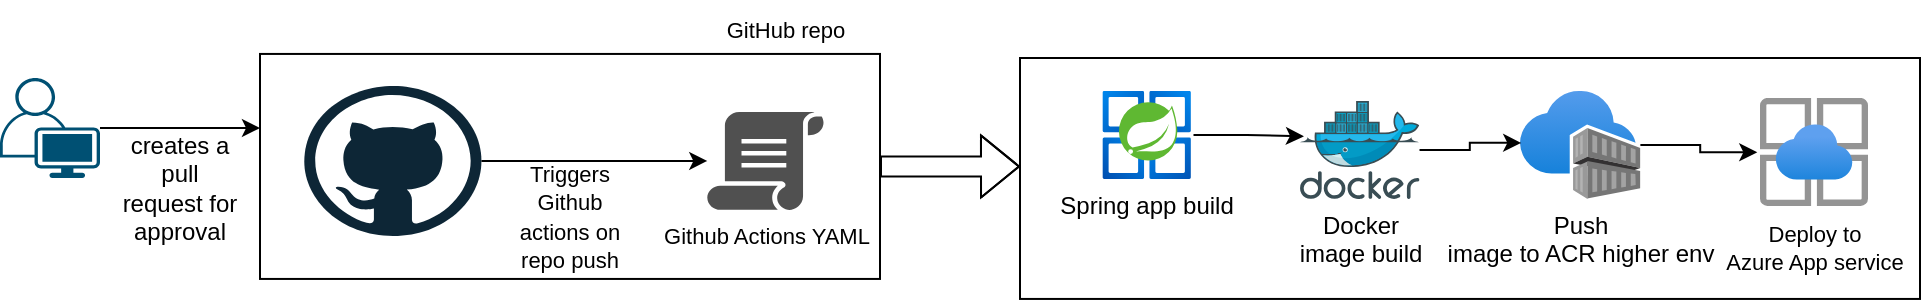 <mxfile version="16.6.0" type="github" pages="3">
  <diagram id="XvpTUE_IpspgRZA0ONza" name="pep github">
    <mxGraphModel dx="782" dy="436" grid="1" gridSize="10" guides="1" tooltips="1" connect="1" arrows="1" fold="1" page="1" pageScale="1" pageWidth="850" pageHeight="1100" math="0" shadow="0">
      <root>
        <mxCell id="0" />
        <mxCell id="1" parent="0" />
        <mxCell id="nqb2GobOk6vmv81c-OQU-1" style="edgeStyle=orthogonalEdgeStyle;rounded=0;orthogonalLoop=1;jettySize=auto;html=1;fontSize=11;" parent="1" source="nqb2GobOk6vmv81c-OQU-2" edge="1">
          <mxGeometry relative="1" as="geometry">
            <mxPoint x="150" y="105" as="targetPoint" />
          </mxGeometry>
        </mxCell>
        <mxCell id="nqb2GobOk6vmv81c-OQU-2" value="" style="points=[[0.35,0,0],[0.98,0.51,0],[1,0.71,0],[0.67,1,0],[0,0.795,0],[0,0.65,0]];verticalLabelPosition=bottom;sketch=0;html=1;verticalAlign=top;aspect=fixed;align=center;pointerEvents=1;shape=mxgraph.cisco19.user;fillColor=#005073;strokeColor=none;" parent="1" vertex="1">
          <mxGeometry x="20" y="80" width="50" height="50" as="geometry" />
        </mxCell>
        <mxCell id="nqb2GobOk6vmv81c-OQU-3" value="creates a pull request for approval" style="text;html=1;strokeColor=none;fillColor=none;align=center;verticalAlign=middle;whiteSpace=wrap;rounded=0;" parent="1" vertex="1">
          <mxGeometry x="80" y="120" width="60" height="30" as="geometry" />
        </mxCell>
        <mxCell id="nqb2GobOk6vmv81c-OQU-13" value="" style="group" parent="1" vertex="1" connectable="0">
          <mxGeometry x="150" y="41.48" width="310" height="138.99" as="geometry" />
        </mxCell>
        <mxCell id="nqb2GobOk6vmv81c-OQU-14" value="" style="rounded=0;whiteSpace=wrap;html=1;fontSize=11;" parent="nqb2GobOk6vmv81c-OQU-13" vertex="1">
          <mxGeometry y="26.49" width="310" height="112.5" as="geometry" />
        </mxCell>
        <mxCell id="nqb2GobOk6vmv81c-OQU-15" value="&lt;font style=&quot;font-size: 11px&quot;&gt;Triggers Github actions on repo push&lt;/font&gt;" style="text;html=1;strokeColor=none;fillColor=none;align=center;verticalAlign=middle;whiteSpace=wrap;rounded=0;" parent="nqb2GobOk6vmv81c-OQU-13" vertex="1">
          <mxGeometry x="121.786" y="92.5" width="66.429" height="30" as="geometry" />
        </mxCell>
        <mxCell id="nqb2GobOk6vmv81c-OQU-16" value="" style="dashed=0;outlineConnect=0;html=1;align=center;labelPosition=center;verticalLabelPosition=bottom;verticalAlign=top;shape=mxgraph.weblogos.github;fontSize=11;" parent="nqb2GobOk6vmv81c-OQU-13" vertex="1">
          <mxGeometry x="22.143" y="42.5" width="88.571" height="75" as="geometry" />
        </mxCell>
        <mxCell id="nqb2GobOk6vmv81c-OQU-17" value="Github Actions YAML" style="sketch=0;pointerEvents=1;shadow=0;dashed=0;html=1;strokeColor=none;fillColor=#505050;labelPosition=center;verticalLabelPosition=bottom;verticalAlign=top;outlineConnect=0;align=center;shape=mxgraph.office.concepts.script;fontSize=11;" parent="nqb2GobOk6vmv81c-OQU-13" vertex="1">
          <mxGeometry x="223.643" y="55.5" width="58.679" height="49" as="geometry" />
        </mxCell>
        <mxCell id="nqb2GobOk6vmv81c-OQU-18" style="edgeStyle=orthogonalEdgeStyle;rounded=0;orthogonalLoop=1;jettySize=auto;html=1;fontSize=11;" parent="nqb2GobOk6vmv81c-OQU-13" source="nqb2GobOk6vmv81c-OQU-16" target="nqb2GobOk6vmv81c-OQU-17" edge="1">
          <mxGeometry relative="1" as="geometry" />
        </mxCell>
        <mxCell id="nqb2GobOk6vmv81c-OQU-19" value="GitHub repo" style="text;html=1;strokeColor=none;fillColor=none;align=center;verticalAlign=middle;whiteSpace=wrap;rounded=0;fontSize=11;" parent="nqb2GobOk6vmv81c-OQU-13" vertex="1">
          <mxGeometry x="223.643" width="77.5" height="30" as="geometry" />
        </mxCell>
        <mxCell id="nqb2GobOk6vmv81c-OQU-20" style="edgeStyle=orthogonalEdgeStyle;shape=flexArrow;rounded=0;orthogonalLoop=1;jettySize=auto;html=1;fontSize=11;" parent="1" source="nqb2GobOk6vmv81c-OQU-14" edge="1">
          <mxGeometry relative="1" as="geometry">
            <mxPoint x="530" y="124.22" as="targetPoint" />
          </mxGeometry>
        </mxCell>
        <mxCell id="nqb2GobOk6vmv81c-OQU-5" value="" style="rounded=0;whiteSpace=wrap;html=1;" parent="1" vertex="1">
          <mxGeometry x="530" y="70" width="450" height="120.47" as="geometry" />
        </mxCell>
        <mxCell id="nqb2GobOk6vmv81c-OQU-6" value="Spring app build" style="aspect=fixed;html=1;points=[];align=center;image;fontSize=12;image=img/lib/azure2/compute/Azure_Spring_Cloud.svg;" parent="1" vertex="1">
          <mxGeometry x="570" y="86.47" width="46.75" height="44" as="geometry" />
        </mxCell>
        <mxCell id="nqb2GobOk6vmv81c-OQU-7" value="Docker &lt;br&gt;image build" style="sketch=0;aspect=fixed;html=1;points=[];align=center;image;fontSize=12;image=img/lib/mscae/Docker.svg;" parent="1" vertex="1">
          <mxGeometry x="670" y="91.47" width="59.76" height="49" as="geometry" />
        </mxCell>
        <mxCell id="nqb2GobOk6vmv81c-OQU-8" value="Push &lt;br&gt;image to ACR higher env" style="aspect=fixed;html=1;points=[];align=center;image;fontSize=12;image=img/lib/azure2/containers/Container_Registries.svg;" parent="1" vertex="1">
          <mxGeometry x="780" y="86.47" width="60.19" height="54" as="geometry" />
        </mxCell>
        <mxCell id="nqb2GobOk6vmv81c-OQU-9" value="&lt;font style=&quot;font-size: 11px&quot;&gt;Deploy to&lt;br&gt;Azure App service&lt;/font&gt;" style="aspect=fixed;html=1;points=[];align=center;image;fontSize=12;image=img/lib/azure2/app_services/App_Service_Environments.svg;" parent="1" vertex="1">
          <mxGeometry x="900" y="89.97" width="54" height="54" as="geometry" />
        </mxCell>
        <mxCell id="nqb2GobOk6vmv81c-OQU-10" style="edgeStyle=orthogonalEdgeStyle;rounded=0;orthogonalLoop=1;jettySize=auto;html=1;entryX=0.033;entryY=0.361;entryDx=0;entryDy=0;entryPerimeter=0;" parent="1" source="nqb2GobOk6vmv81c-OQU-6" target="nqb2GobOk6vmv81c-OQU-7" edge="1">
          <mxGeometry relative="1" as="geometry" />
        </mxCell>
        <mxCell id="nqb2GobOk6vmv81c-OQU-11" style="edgeStyle=orthogonalEdgeStyle;rounded=0;orthogonalLoop=1;jettySize=auto;html=1;entryX=0.01;entryY=0.481;entryDx=0;entryDy=0;entryPerimeter=0;" parent="1" source="nqb2GobOk6vmv81c-OQU-7" target="nqb2GobOk6vmv81c-OQU-8" edge="1">
          <mxGeometry relative="1" as="geometry" />
        </mxCell>
        <mxCell id="nqb2GobOk6vmv81c-OQU-12" style="edgeStyle=orthogonalEdgeStyle;rounded=0;orthogonalLoop=1;jettySize=auto;html=1;entryX=-0.025;entryY=0.503;entryDx=0;entryDy=0;entryPerimeter=0;" parent="1" source="nqb2GobOk6vmv81c-OQU-8" target="nqb2GobOk6vmv81c-OQU-9" edge="1">
          <mxGeometry relative="1" as="geometry" />
        </mxCell>
      </root>
    </mxGraphModel>
  </diagram>
  <diagram id="kQvE9VlaSaK0vqSwJ8Q1" name="peps jenkins">
    <mxGraphModel dx="782" dy="436" grid="1" gridSize="10" guides="1" tooltips="1" connect="1" arrows="1" fold="1" page="1" pageScale="1" pageWidth="850" pageHeight="1100" math="0" shadow="0">
      <root>
        <mxCell id="guVoOfKpQ_q3lsuQCdFz-0" />
        <mxCell id="guVoOfKpQ_q3lsuQCdFz-1" parent="guVoOfKpQ_q3lsuQCdFz-0" />
        <mxCell id="guVoOfKpQ_q3lsuQCdFz-2" style="edgeStyle=orthogonalEdgeStyle;rounded=0;orthogonalLoop=1;jettySize=auto;html=1;exitX=0.98;exitY=0.51;exitDx=0;exitDy=0;exitPerimeter=0;" edge="1" parent="guVoOfKpQ_q3lsuQCdFz-1" source="guVoOfKpQ_q3lsuQCdFz-3" target="guVoOfKpQ_q3lsuQCdFz-6">
          <mxGeometry relative="1" as="geometry" />
        </mxCell>
        <mxCell id="guVoOfKpQ_q3lsuQCdFz-3" value="" style="points=[[0.35,0,0],[0.98,0.51,0],[1,0.71,0],[0.67,1,0],[0,0.795,0],[0,0.65,0]];verticalLabelPosition=bottom;sketch=0;html=1;verticalAlign=top;aspect=fixed;align=center;pointerEvents=1;shape=mxgraph.cisco19.user;fillColor=#005073;strokeColor=none;" vertex="1" parent="guVoOfKpQ_q3lsuQCdFz-1">
          <mxGeometry x="70" y="80" width="50" height="50" as="geometry" />
        </mxCell>
        <mxCell id="guVoOfKpQ_q3lsuQCdFz-4" value="" style="rounded=0;whiteSpace=wrap;html=1;" vertex="1" parent="guVoOfKpQ_q3lsuQCdFz-1">
          <mxGeometry x="340" y="69.53" width="450" height="120.47" as="geometry" />
        </mxCell>
        <mxCell id="guVoOfKpQ_q3lsuQCdFz-5" style="edgeStyle=orthogonalEdgeStyle;rounded=0;orthogonalLoop=1;jettySize=auto;html=1;exitX=1;exitY=0.5;exitDx=0;exitDy=0;entryX=0;entryY=0.5;entryDx=0;entryDy=0;" edge="1" parent="guVoOfKpQ_q3lsuQCdFz-1" source="guVoOfKpQ_q3lsuQCdFz-6" target="guVoOfKpQ_q3lsuQCdFz-4">
          <mxGeometry relative="1" as="geometry" />
        </mxCell>
        <mxCell id="guVoOfKpQ_q3lsuQCdFz-6" value="Bitbucket" style="image;image=img/lib/atlassian/Bitbucket_Logo.svg;" vertex="1" parent="guVoOfKpQ_q3lsuQCdFz-1">
          <mxGeometry x="200" y="80" width="57" height="50" as="geometry" />
        </mxCell>
        <mxCell id="guVoOfKpQ_q3lsuQCdFz-7" value="" style="aspect=fixed;perimeter=ellipsePerimeter;html=1;align=center;shadow=0;dashed=0;fontColor=#4277BB;labelBackgroundColor=#ffffff;fontSize=12;spacingTop=3;image;image=img/lib/ibm/devops/devops.svg;" vertex="1" parent="guVoOfKpQ_q3lsuQCdFz-1">
          <mxGeometry x="730" y="19.53" width="50" height="50" as="geometry" />
        </mxCell>
        <mxCell id="guVoOfKpQ_q3lsuQCdFz-8" style="edgeStyle=orthogonalEdgeStyle;rounded=0;orthogonalLoop=1;jettySize=auto;html=1;entryX=0.033;entryY=0.361;entryDx=0;entryDy=0;entryPerimeter=0;" edge="1" parent="guVoOfKpQ_q3lsuQCdFz-1" source="guVoOfKpQ_q3lsuQCdFz-9" target="guVoOfKpQ_q3lsuQCdFz-11">
          <mxGeometry relative="1" as="geometry" />
        </mxCell>
        <mxCell id="guVoOfKpQ_q3lsuQCdFz-9" value="Spring app build" style="aspect=fixed;html=1;points=[];align=center;image;fontSize=12;image=img/lib/azure2/compute/Azure_Spring_Cloud.svg;" vertex="1" parent="guVoOfKpQ_q3lsuQCdFz-1">
          <mxGeometry x="380" y="86" width="46.75" height="44" as="geometry" />
        </mxCell>
        <mxCell id="guVoOfKpQ_q3lsuQCdFz-10" style="edgeStyle=orthogonalEdgeStyle;rounded=0;orthogonalLoop=1;jettySize=auto;html=1;entryX=0.01;entryY=0.481;entryDx=0;entryDy=0;entryPerimeter=0;" edge="1" parent="guVoOfKpQ_q3lsuQCdFz-1" source="guVoOfKpQ_q3lsuQCdFz-11" target="guVoOfKpQ_q3lsuQCdFz-13">
          <mxGeometry relative="1" as="geometry" />
        </mxCell>
        <mxCell id="guVoOfKpQ_q3lsuQCdFz-11" value="Docker &lt;br&gt;image build" style="sketch=0;aspect=fixed;html=1;points=[];align=center;image;fontSize=12;image=img/lib/mscae/Docker.svg;" vertex="1" parent="guVoOfKpQ_q3lsuQCdFz-1">
          <mxGeometry x="480" y="91" width="59.76" height="49" as="geometry" />
        </mxCell>
        <mxCell id="guVoOfKpQ_q3lsuQCdFz-12" style="edgeStyle=orthogonalEdgeStyle;rounded=0;orthogonalLoop=1;jettySize=auto;html=1;entryX=-0.025;entryY=0.503;entryDx=0;entryDy=0;entryPerimeter=0;" edge="1" parent="guVoOfKpQ_q3lsuQCdFz-1" source="guVoOfKpQ_q3lsuQCdFz-13" target="guVoOfKpQ_q3lsuQCdFz-14">
          <mxGeometry relative="1" as="geometry" />
        </mxCell>
        <mxCell id="guVoOfKpQ_q3lsuQCdFz-13" value="Push &lt;br&gt;image to ACR" style="aspect=fixed;html=1;points=[];align=center;image;fontSize=12;image=img/lib/azure2/containers/Container_Registries.svg;" vertex="1" parent="guVoOfKpQ_q3lsuQCdFz-1">
          <mxGeometry x="590" y="86" width="60.19" height="54" as="geometry" />
        </mxCell>
        <mxCell id="guVoOfKpQ_q3lsuQCdFz-14" value="&lt;font style=&quot;font-size: 11px&quot;&gt;Deploy to&lt;br&gt;Azure App service&lt;/font&gt;" style="aspect=fixed;html=1;points=[];align=center;image;fontSize=12;image=img/lib/azure2/app_services/App_Service_Environments.svg;" vertex="1" parent="guVoOfKpQ_q3lsuQCdFz-1">
          <mxGeometry x="710" y="89.5" width="54" height="54" as="geometry" />
        </mxCell>
        <mxCell id="guVoOfKpQ_q3lsuQCdFz-15" value="creates a pull request for approval" style="text;html=1;strokeColor=none;fillColor=none;align=center;verticalAlign=middle;whiteSpace=wrap;rounded=0;" vertex="1" parent="guVoOfKpQ_q3lsuQCdFz-1">
          <mxGeometry x="120" y="120" width="60" height="30" as="geometry" />
        </mxCell>
        <mxCell id="guVoOfKpQ_q3lsuQCdFz-16" value="Triggers jenkins job on repo push&lt;br&gt;" style="text;html=1;strokeColor=none;fillColor=none;align=center;verticalAlign=middle;whiteSpace=wrap;rounded=0;" vertex="1" parent="guVoOfKpQ_q3lsuQCdFz-1">
          <mxGeometry x="260" y="143.5" width="60" height="30" as="geometry" />
        </mxCell>
        <mxCell id="guVoOfKpQ_q3lsuQCdFz-17" value="Jenkins node on&amp;nbsp;usazrklxn11083" style="text;html=1;strokeColor=none;fillColor=none;align=center;verticalAlign=middle;whiteSpace=wrap;rounded=0;fontSize=11;" vertex="1" parent="guVoOfKpQ_q3lsuQCdFz-1">
          <mxGeometry x="620" y="40" width="110" height="30" as="geometry" />
        </mxCell>
      </root>
    </mxGraphModel>
  </diagram>
  <diagram id="c0zXQBnB2mM_Hc8hhb6V" name="peps vm">
    <mxGraphModel dx="782" dy="436" grid="1" gridSize="10" guides="1" tooltips="1" connect="1" arrows="1" fold="1" page="1" pageScale="1" pageWidth="850" pageHeight="1100" math="0" shadow="0">
      <root>
        <mxCell id="Jz4SNpk94HaZZg3jzQ6S-0" />
        <mxCell id="Jz4SNpk94HaZZg3jzQ6S-1" parent="Jz4SNpk94HaZZg3jzQ6S-0" />
        <mxCell id="Jz4SNpk94HaZZg3jzQ6S-2" style="edgeStyle=orthogonalEdgeStyle;rounded=0;orthogonalLoop=1;jettySize=auto;html=1;exitX=0.98;exitY=0.51;exitDx=0;exitDy=0;exitPerimeter=0;" edge="1" parent="Jz4SNpk94HaZZg3jzQ6S-1" source="Jz4SNpk94HaZZg3jzQ6S-3" target="Jz4SNpk94HaZZg3jzQ6S-5">
          <mxGeometry relative="1" as="geometry" />
        </mxCell>
        <mxCell id="Jz4SNpk94HaZZg3jzQ6S-3" value="" style="points=[[0.35,0,0],[0.98,0.51,0],[1,0.71,0],[0.67,1,0],[0,0.795,0],[0,0.65,0]];verticalLabelPosition=bottom;sketch=0;html=1;verticalAlign=top;aspect=fixed;align=center;pointerEvents=1;shape=mxgraph.cisco19.user;fillColor=#005073;strokeColor=none;" vertex="1" parent="Jz4SNpk94HaZZg3jzQ6S-1">
          <mxGeometry x="70" y="80" width="50" height="50" as="geometry" />
        </mxCell>
        <mxCell id="Jz4SNpk94HaZZg3jzQ6S-4" style="edgeStyle=orthogonalEdgeStyle;rounded=0;orthogonalLoop=1;jettySize=auto;html=1;entryX=0;entryY=0.5;entryDx=0;entryDy=0;fontSize=11;" edge="1" parent="Jz4SNpk94HaZZg3jzQ6S-1" source="Jz4SNpk94HaZZg3jzQ6S-5" target="Jz4SNpk94HaZZg3jzQ6S-14">
          <mxGeometry relative="1" as="geometry" />
        </mxCell>
        <mxCell id="Jz4SNpk94HaZZg3jzQ6S-5" value="Bitbucket" style="image;image=img/lib/atlassian/Bitbucket_Logo.svg;" vertex="1" parent="Jz4SNpk94HaZZg3jzQ6S-1">
          <mxGeometry x="200" y="80" width="60" height="50" as="geometry" />
        </mxCell>
        <mxCell id="Jz4SNpk94HaZZg3jzQ6S-6" value="creates a pull request for approval" style="text;html=1;strokeColor=none;fillColor=none;align=center;verticalAlign=middle;whiteSpace=wrap;rounded=0;" vertex="1" parent="Jz4SNpk94HaZZg3jzQ6S-1">
          <mxGeometry x="120" y="120" width="60" height="30" as="geometry" />
        </mxCell>
        <mxCell id="Jz4SNpk94HaZZg3jzQ6S-7" value="" style="group" vertex="1" connectable="0" parent="Jz4SNpk94HaZZg3jzQ6S-1">
          <mxGeometry x="160" y="193" width="530" height="90" as="geometry" />
        </mxCell>
        <mxCell id="Jz4SNpk94HaZZg3jzQ6S-8" value="" style="rounded=0;whiteSpace=wrap;html=1;fontSize=11;" vertex="1" parent="Jz4SNpk94HaZZg3jzQ6S-7">
          <mxGeometry width="530" height="90" as="geometry" />
        </mxCell>
        <mxCell id="Jz4SNpk94HaZZg3jzQ6S-9" value="DEV" style="verticalLabelPosition=bottom;html=1;verticalAlign=top;align=center;strokeColor=none;fillColor=#00BEF2;shape=mxgraph.azure.virtual_machine;fontSize=11;" vertex="1" parent="Jz4SNpk94HaZZg3jzQ6S-7">
          <mxGeometry x="28.5" y="15" width="80" height="50" as="geometry" />
        </mxCell>
        <mxCell id="Jz4SNpk94HaZZg3jzQ6S-10" value="QA" style="verticalLabelPosition=bottom;html=1;verticalAlign=top;align=center;strokeColor=none;fillColor=#00BEF2;shape=mxgraph.azure.virtual_machine;fontSize=11;" vertex="1" parent="Jz4SNpk94HaZZg3jzQ6S-7">
          <mxGeometry x="140" y="15" width="80" height="50" as="geometry" />
        </mxCell>
        <mxCell id="Jz4SNpk94HaZZg3jzQ6S-11" value="UAT" style="verticalLabelPosition=bottom;html=1;verticalAlign=top;align=center;strokeColor=none;fillColor=#00BEF2;shape=mxgraph.azure.virtual_machine;fontSize=11;" vertex="1" parent="Jz4SNpk94HaZZg3jzQ6S-7">
          <mxGeometry x="265" y="15" width="80" height="50" as="geometry" />
        </mxCell>
        <mxCell id="Jz4SNpk94HaZZg3jzQ6S-12" value="PROD" style="verticalLabelPosition=bottom;html=1;verticalAlign=top;align=center;strokeColor=none;fillColor=#00BEF2;shape=mxgraph.azure.virtual_machine;fontSize=11;" vertex="1" parent="Jz4SNpk94HaZZg3jzQ6S-7">
          <mxGeometry x="400" y="15" width="80" height="50" as="geometry" />
        </mxCell>
        <mxCell id="Jz4SNpk94HaZZg3jzQ6S-13" style="edgeStyle=orthogonalEdgeStyle;rounded=0;orthogonalLoop=1;jettySize=auto;html=1;fontSize=11;entryX=0.45;entryY=0;entryDx=0;entryDy=0;entryPerimeter=0;" edge="1" parent="Jz4SNpk94HaZZg3jzQ6S-1" source="Jz4SNpk94HaZZg3jzQ6S-14" target="Jz4SNpk94HaZZg3jzQ6S-8">
          <mxGeometry relative="1" as="geometry">
            <mxPoint x="398.5" y="170" as="targetPoint" />
          </mxGeometry>
        </mxCell>
        <mxCell id="Jz4SNpk94HaZZg3jzQ6S-14" value="" style="aspect=fixed;perimeter=ellipsePerimeter;html=1;align=center;shadow=0;dashed=0;fontColor=#4277BB;labelBackgroundColor=#ffffff;fontSize=12;spacingTop=3;image;image=img/lib/ibm/devops/build_test.svg;" vertex="1" parent="Jz4SNpk94HaZZg3jzQ6S-1">
          <mxGeometry x="366" y="75" width="65" height="65" as="geometry" />
        </mxCell>
        <mxCell id="Jz4SNpk94HaZZg3jzQ6S-15" value="Maven Application build" style="text;html=1;align=center;verticalAlign=middle;resizable=0;points=[];autosize=1;strokeColor=none;fillColor=none;fontSize=11;" vertex="1" parent="Jz4SNpk94HaZZg3jzQ6S-1">
          <mxGeometry x="431" y="97.5" width="130" height="20" as="geometry" />
        </mxCell>
        <mxCell id="Jz4SNpk94HaZZg3jzQ6S-16" value="&lt;font style=&quot;font-size: 11px&quot;&gt;Manually copy application jar to various vm&lt;/font&gt;" style="text;html=1;strokeColor=none;fillColor=none;align=center;verticalAlign=middle;whiteSpace=wrap;rounded=0;fontSize=11;" vertex="1" parent="Jz4SNpk94HaZZg3jzQ6S-1">
          <mxGeometry x="410" y="150" width="90" height="30" as="geometry" />
        </mxCell>
        <mxCell id="Jz4SNpk94HaZZg3jzQ6S-17" value="manually checkout code in local machine for build" style="text;html=1;strokeColor=none;fillColor=none;align=center;verticalAlign=middle;whiteSpace=wrap;rounded=0;fontSize=11;" vertex="1" parent="Jz4SNpk94HaZZg3jzQ6S-1">
          <mxGeometry x="270" y="117.5" width="90" height="30" as="geometry" />
        </mxCell>
      </root>
    </mxGraphModel>
  </diagram>
</mxfile>
